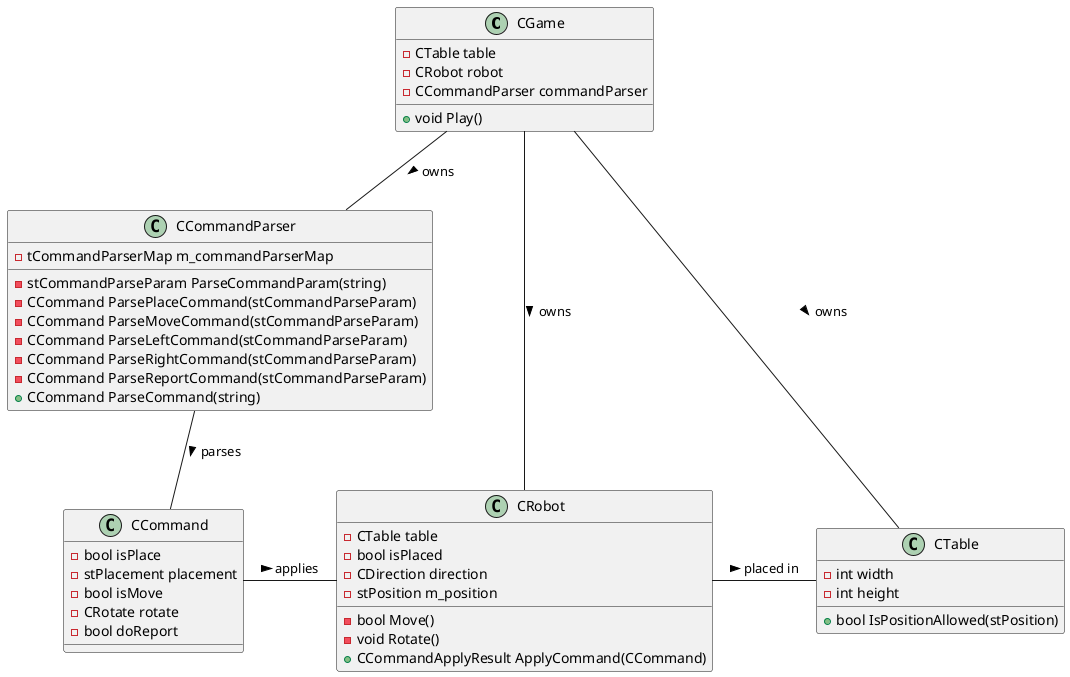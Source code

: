 @startuml
class CGame{
- CTable table
- CRobot robot
- CCommandParser commandParser
+void Play()
}
class CTable{
- int width
- int height
+ bool IsPositionAllowed(stPosition)
}
class CRobot{
- CTable table
- bool isPlaced
- CDirection direction
- stPosition m_position
- bool Move()
- void Rotate()
+ CCommandApplyResult ApplyCommand(CCommand)
}
class CCommand{
- bool isPlace
- stPlacement placement
- bool isMove
- CRotate rotate
- bool doReport
}
class CCommandParser{
- tCommandParserMap m_commandParserMap
- stCommandParseParam ParseCommandParam(string)
- CCommand ParsePlaceCommand(stCommandParseParam)
- CCommand ParseMoveCommand(stCommandParseParam)
- CCommand ParseLeftCommand(stCommandParseParam)
- CCommand ParseRightCommand(stCommandParseParam)
- CCommand ParseReportCommand(stCommandParseParam)
+ CCommand ParseCommand(string)
}

CRobot - CTable : placed in >
CCommandParser -- CCommand : parses >
CCommand - CRobot : applies >

CGame -- CTable : owns >
CGame -- CRobot : owns >
CGame -- CCommandParser : owns >

@enduml
